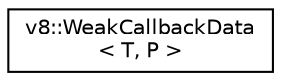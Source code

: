 digraph "Graphical Class Hierarchy"
{
  edge [fontname="Helvetica",fontsize="10",labelfontname="Helvetica",labelfontsize="10"];
  node [fontname="Helvetica",fontsize="10",shape=record];
  rankdir="LR";
  Node1 [label="v8::WeakCallbackData\l\< T, P \>",height=0.2,width=0.4,color="black", fillcolor="white", style="filled",URL="$classv8_1_1WeakCallbackData.html"];
}
